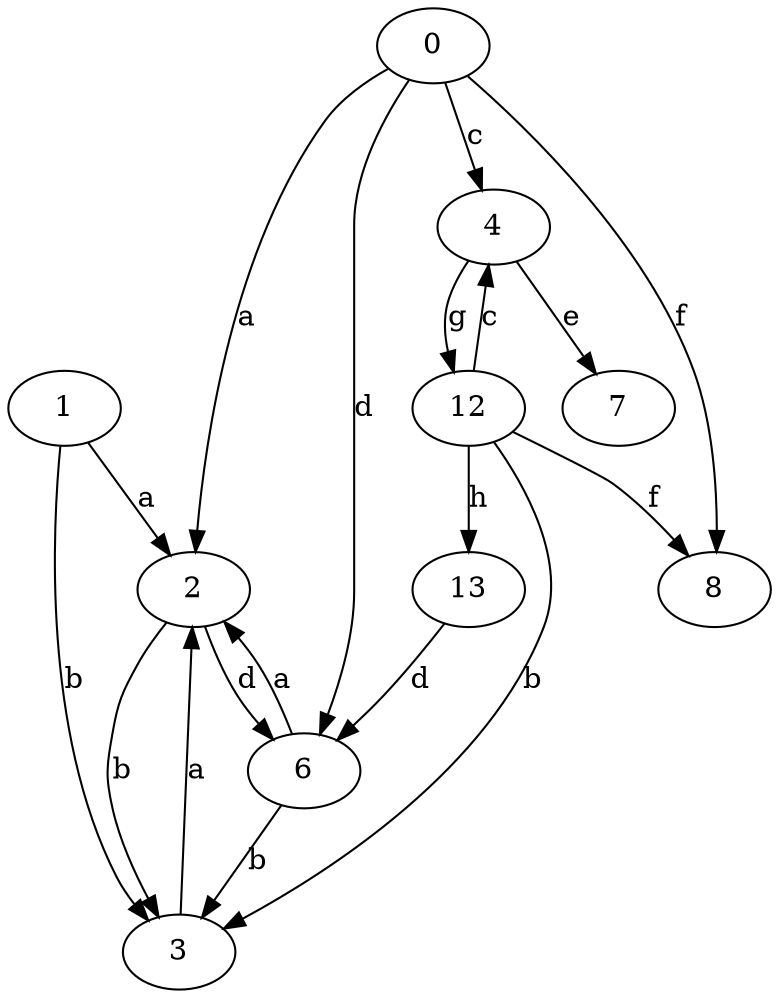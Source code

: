 strict digraph  {
1;
2;
3;
4;
6;
7;
8;
0;
12;
13;
1 -> 2  [label=a];
1 -> 3  [label=b];
2 -> 3  [label=b];
2 -> 6  [label=d];
3 -> 2  [label=a];
4 -> 7  [label=e];
4 -> 12  [label=g];
6 -> 2  [label=a];
6 -> 3  [label=b];
0 -> 2  [label=a];
0 -> 4  [label=c];
0 -> 6  [label=d];
0 -> 8  [label=f];
12 -> 3  [label=b];
12 -> 4  [label=c];
12 -> 8  [label=f];
12 -> 13  [label=h];
13 -> 6  [label=d];
}
